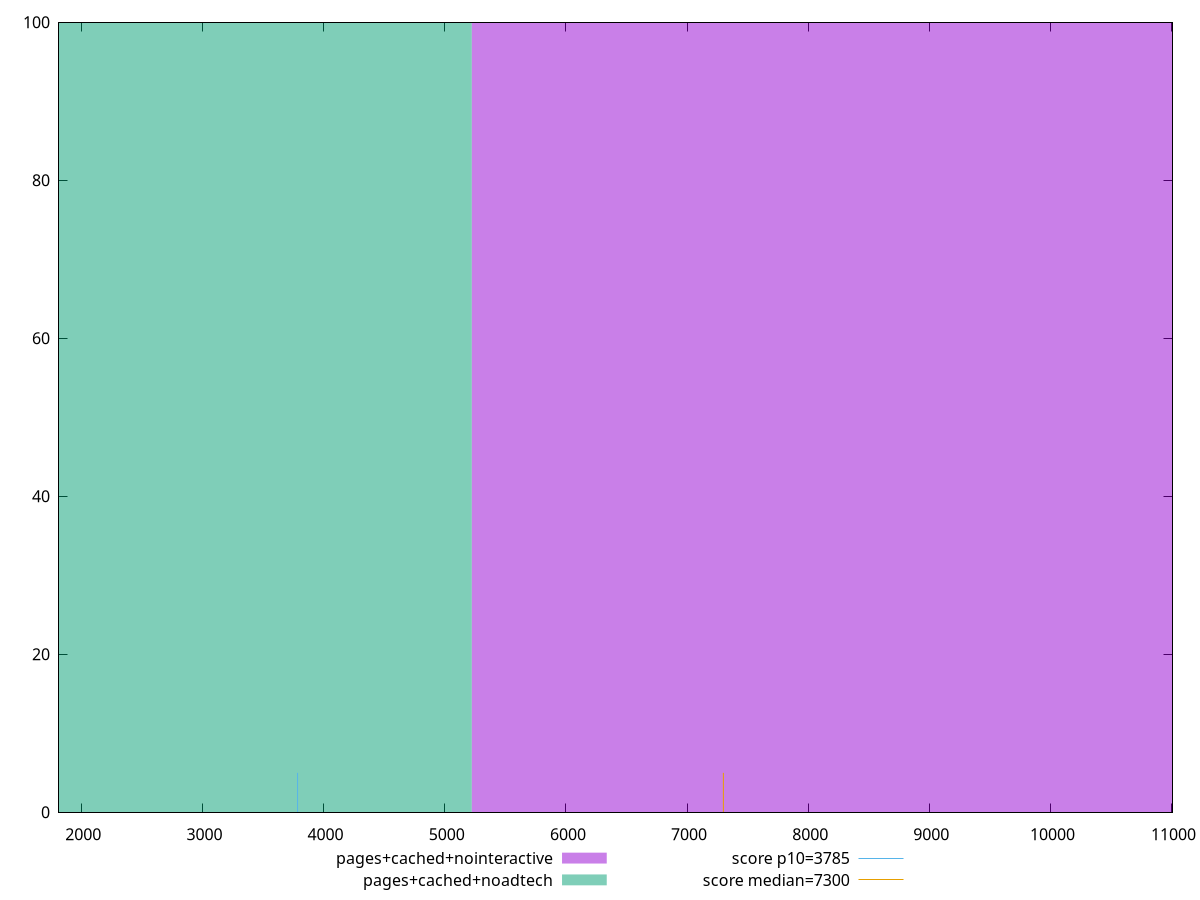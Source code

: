 reset

$pagesCachedNointeractive <<EOF
10445.663694085699 100
EOF

$pagesCachedNoadtech <<EOF
0 100
EOF

set key outside below
set boxwidth 10445.663694085699
set xrange [1815.857:11007.419999999998]
set yrange [0:100]
set style fill transparent solid 0.5 noborder

set parametric
set terminal svg size 640, 500 enhanced background rgb 'white'
set output "report_00007_2020-12-11T15:55:29.892Z/interactive/comparison/histogram/3_vs_4.svg"

plot $pagesCachedNointeractive title "pages+cached+nointeractive" with boxes, \
     $pagesCachedNoadtech title "pages+cached+noadtech" with boxes, \
     3785,t title "score p10=3785", \
     7300,t title "score median=7300"

reset
